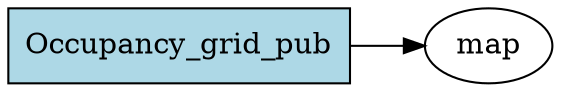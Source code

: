 digraph ROS2_Computation_Graph {
  rankdir=LR;
  node [shape=box, style=filled, fillcolor=lightgray];
  "map" [shape=ellipse, fillcolor=white];
  "Occupancy_grid_pub" -> "map";
  "Occupancy_grid_pub" [shape=box, fillcolor=lightblue];
}
